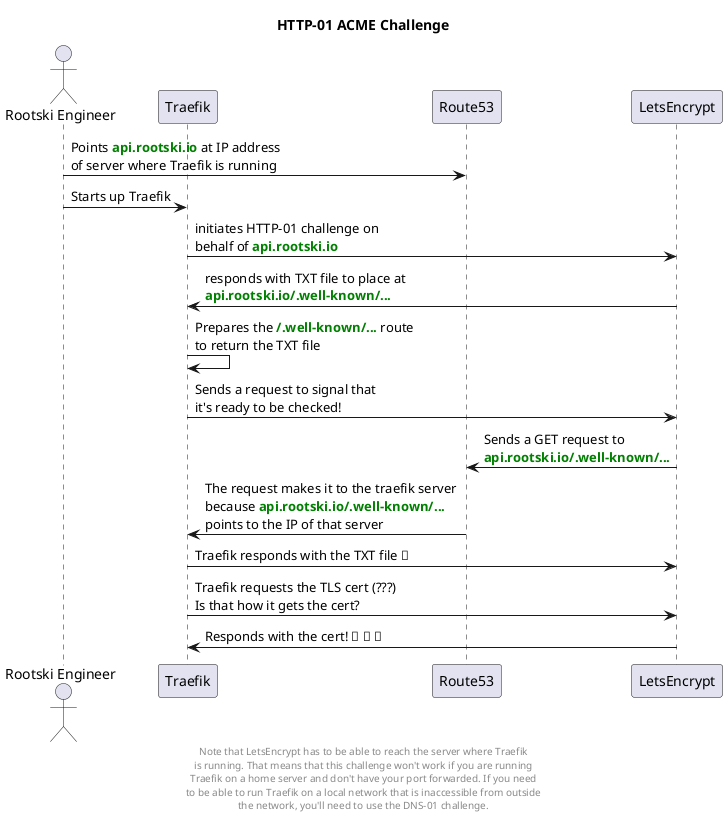 @startuml
title HTTP-01 ACME Challenge
actor "Rootski Engineer" as Dev
footer
Note that LetsEncrypt has to be able to reach the server where Traefik
is running. That means that this challenge won't work if you are running
Traefik on a home server and don't have your port forwarded. If you need
to be able to run Traefik on a local network that is inaccessible from outside
the network, you'll need to use the DNS-01 challenge.
endfooter
participant Traefik as T
participant Route53 as R
participant LetsEncrypt as LE
Dev -> R: Points **<color green>api.rootski.io</color>** at IP address \nof server where Traefik is running
Dev -> T: Starts up Traefik
T -> LE: initiates HTTP-01 challenge on \nbehalf of **<color green>api.rootski.io</color>**
LE -> T: responds with TXT file to place at \n**<color green>api.rootski.io/.well-known/...</color>**
T -> T: Prepares the **<color green>/.well-known/...</color>** route \nto return the TXT file
T -> LE: Sends a request to signal that \nit's ready to be checked!
LE -> R: Sends a GET request to \n**<color green>api.rootski.io/.well-known/...</color>**
R -> T: The request makes it to the traefik server \nbecause **<color green>api.rootski.io/.well-known/...</color>** \npoints to the IP of that server
T -> LE: Traefik responds with the TXT file 🚀
T -> LE: Traefik requests the TLS cert (???) \nIs that how it gets the cert?
LE -> T: Responds with the cert! 🎉 🎉 🎉
@enduml

